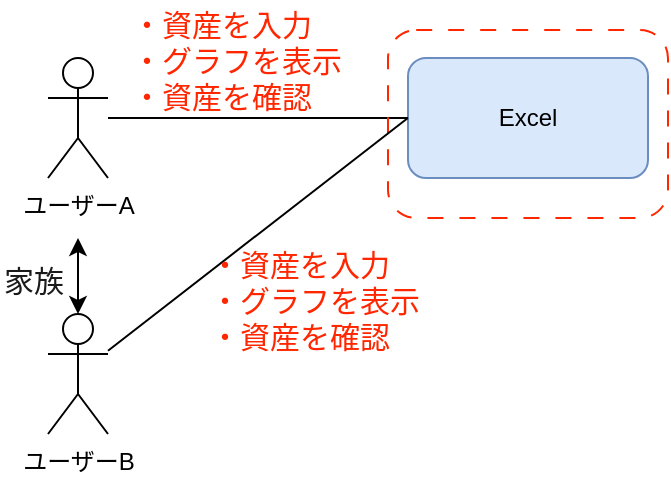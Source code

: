 <mxfile version="22.1.5" type="github" pages="2">
  <diagram name="コンテキスト図" id="JAHu5KNN9oW4rOjXCWvK">
    <mxGraphModel dx="714" dy="500" grid="1" gridSize="10" guides="1" tooltips="1" connect="1" arrows="1" fold="1" page="1" pageScale="1" pageWidth="827" pageHeight="1169" math="0" shadow="0">
      <root>
        <mxCell id="0" />
        <mxCell id="1" parent="0" />
        <mxCell id="FfyrciRABTonSbXyu3Ht-1" value="ユーザーA" style="shape=umlActor;verticalLabelPosition=bottom;verticalAlign=top;html=1;outlineConnect=0;" parent="1" vertex="1">
          <mxGeometry x="130" y="180" width="30" height="60" as="geometry" />
        </mxCell>
        <mxCell id="FfyrciRABTonSbXyu3Ht-5" value="Excel" style="rounded=1;whiteSpace=wrap;html=1;fillColor=#dae8fc;strokeColor=#6c8ebf;" parent="1" vertex="1">
          <mxGeometry x="310" y="180" width="120" height="60" as="geometry" />
        </mxCell>
        <mxCell id="FfyrciRABTonSbXyu3Ht-9" value="" style="endArrow=none;html=1;rounded=0;entryX=0;entryY=0.5;entryDx=0;entryDy=0;" parent="1" source="FfyrciRABTonSbXyu3Ht-1" target="FfyrciRABTonSbXyu3Ht-5" edge="1">
          <mxGeometry width="50" height="50" relative="1" as="geometry">
            <mxPoint x="330" y="440" as="sourcePoint" />
            <mxPoint x="380" y="390" as="targetPoint" />
          </mxGeometry>
        </mxCell>
        <mxCell id="FfyrciRABTonSbXyu3Ht-11" value="・資産を入力&lt;br&gt;&lt;div style=&quot;&quot;&gt;&lt;span style=&quot;background-color: initial;&quot;&gt;・グラフを表示&lt;/span&gt;&lt;/div&gt;&lt;div style=&quot;&quot;&gt;&lt;span style=&quot;background-color: initial;&quot;&gt;・資産を確認&lt;/span&gt;&lt;/div&gt;" style="text;html=1;strokeColor=none;fillColor=none;align=left;verticalAlign=middle;whiteSpace=wrap;rounded=0;fontColor=#ff2600;fontSize=15;" parent="1" vertex="1">
          <mxGeometry x="170" y="151" width="160" height="60" as="geometry" />
        </mxCell>
        <mxCell id="FfyrciRABTonSbXyu3Ht-28" value="" style="rounded=1;whiteSpace=wrap;html=1;fillColor=none;strokeColor=#ff2600;dashed=1;dashPattern=8 8;" parent="1" vertex="1">
          <mxGeometry x="300" y="166" width="140" height="94" as="geometry" />
        </mxCell>
        <mxCell id="0gEfmegEYrfaL7uN2Xnw-3" value="ユーザーB" style="shape=umlActor;verticalLabelPosition=bottom;verticalAlign=top;html=1;outlineConnect=0;" vertex="1" parent="1">
          <mxGeometry x="130" y="308" width="30" height="60" as="geometry" />
        </mxCell>
        <mxCell id="0gEfmegEYrfaL7uN2Xnw-4" value="" style="endArrow=none;html=1;rounded=0;entryX=0.071;entryY=0.468;entryDx=0;entryDy=0;entryPerimeter=0;" edge="1" parent="1" source="0gEfmegEYrfaL7uN2Xnw-3" target="FfyrciRABTonSbXyu3Ht-28">
          <mxGeometry width="50" height="50" relative="1" as="geometry">
            <mxPoint x="330" y="550" as="sourcePoint" />
            <mxPoint x="310" y="320" as="targetPoint" />
          </mxGeometry>
        </mxCell>
        <mxCell id="0gEfmegEYrfaL7uN2Xnw-5" value="・資産を入力&lt;br&gt;&lt;div style=&quot;&quot;&gt;&lt;span style=&quot;background-color: initial;&quot;&gt;・グラフを表示&lt;/span&gt;&lt;/div&gt;&lt;div style=&quot;&quot;&gt;&lt;span style=&quot;background-color: initial;&quot;&gt;・資産を確認&lt;/span&gt;&lt;/div&gt;" style="text;html=1;strokeColor=none;fillColor=none;align=left;verticalAlign=middle;whiteSpace=wrap;rounded=0;fontColor=#ff2600;fontSize=15;" vertex="1" parent="1">
          <mxGeometry x="209" y="281" width="160" height="40" as="geometry" />
        </mxCell>
        <mxCell id="0gEfmegEYrfaL7uN2Xnw-6" value="" style="endArrow=classic;startArrow=classic;html=1;rounded=0;exitX=0.5;exitY=0;exitDx=0;exitDy=0;exitPerimeter=0;" edge="1" parent="1" source="0gEfmegEYrfaL7uN2Xnw-3">
          <mxGeometry width="50" height="50" relative="1" as="geometry">
            <mxPoint x="340" y="280" as="sourcePoint" />
            <mxPoint x="145" y="270" as="targetPoint" />
          </mxGeometry>
        </mxCell>
        <mxCell id="0gEfmegEYrfaL7uN2Xnw-7" value="&lt;font color=&quot;#1a1a1a&quot;&gt;家族&lt;/font&gt;" style="text;html=1;strokeColor=none;fillColor=none;align=left;verticalAlign=middle;whiteSpace=wrap;rounded=0;fontColor=#ff2600;fontSize=15;" vertex="1" parent="1">
          <mxGeometry x="106" y="276" width="40" height="29" as="geometry" />
        </mxCell>
      </root>
    </mxGraphModel>
  </diagram>
  <diagram id="GbLFoCu9oLsr941b3qkX" name="ユースケース図">
    <mxGraphModel dx="952" dy="667" grid="1" gridSize="10" guides="1" tooltips="1" connect="1" arrows="1" fold="1" page="1" pageScale="1" pageWidth="827" pageHeight="1169" math="0" shadow="0">
      <root>
        <mxCell id="0" />
        <mxCell id="1" parent="0" />
        <mxCell id="0_e_Xq6__7Vt7IrujU-g-1" value="ユーザーA" style="shape=umlActor;verticalLabelPosition=bottom;verticalAlign=top;html=1;outlineConnect=0;" vertex="1" parent="1">
          <mxGeometry x="130" y="222" width="30" height="60" as="geometry" />
        </mxCell>
        <mxCell id="0_e_Xq6__7Vt7IrujU-g-2" value="ユーザーB" style="shape=umlActor;verticalLabelPosition=bottom;verticalAlign=top;html=1;outlineConnect=0;" vertex="1" parent="1">
          <mxGeometry x="550" y="222" width="30" height="60" as="geometry" />
        </mxCell>
        <mxCell id="9_uoFHPFP4xmUgBM8nVg-1" value="" style="rounded=1;whiteSpace=wrap;html=1;fillColor=none;strokeColor=#ff2600;dashed=1;dashPattern=8 8;" vertex="1" parent="1">
          <mxGeometry x="230" y="90" width="260" height="490" as="geometry" />
        </mxCell>
        <mxCell id="9_uoFHPFP4xmUgBM8nVg-2" value="&lt;font color=&quot;#0000ff&quot; style=&quot;font-size: 19px;&quot;&gt;資産管理アプリ&lt;/font&gt;" style="text;html=1;strokeColor=none;fillColor=none;align=center;verticalAlign=middle;whiteSpace=wrap;rounded=0;" vertex="1" parent="1">
          <mxGeometry x="290" y="90" width="140" height="30" as="geometry" />
        </mxCell>
        <mxCell id="9_uoFHPFP4xmUgBM8nVg-3" value="&lt;b&gt;&lt;font style=&quot;font-size: 14px;&quot;&gt;現状の資産を入力&lt;/font&gt;&lt;/b&gt;" style="rounded=1;whiteSpace=wrap;html=1;fillColor=#fff2cc;strokeColor=#1A1A1A;" vertex="1" parent="1">
          <mxGeometry x="273.5" y="130" width="173" height="40" as="geometry" />
        </mxCell>
        <mxCell id="9_uoFHPFP4xmUgBM8nVg-4" value="&lt;b&gt;&lt;font style=&quot;font-size: 14px;&quot;&gt;将来必要な資産を入力&lt;/font&gt;&lt;/b&gt;" style="rounded=1;whiteSpace=wrap;html=1;fillColor=#fff2cc;strokeColor=#1A1A1A;" vertex="1" parent="1">
          <mxGeometry x="273.5" y="180" width="173" height="40" as="geometry" />
        </mxCell>
        <mxCell id="9_uoFHPFP4xmUgBM8nVg-6" value="&lt;b&gt;&lt;font style=&quot;font-size: 14px;&quot;&gt;日々の資産変化を入力&lt;/font&gt;&lt;/b&gt;" style="rounded=1;whiteSpace=wrap;html=1;fillColor=#fff2cc;strokeColor=#1A1A1A;" vertex="1" parent="1">
          <mxGeometry x="273.5" y="232" width="173" height="40" as="geometry" />
        </mxCell>
        <mxCell id="9_uoFHPFP4xmUgBM8nVg-7" value="&lt;span style=&quot;font-size: 14px;&quot;&gt;&lt;b&gt;職業と役職を入力&lt;/b&gt;&lt;/span&gt;" style="rounded=1;whiteSpace=wrap;html=1;fillColor=#fff2cc;strokeColor=#1A1A1A;" vertex="1" parent="1">
          <mxGeometry x="273.5" y="283" width="173" height="37" as="geometry" />
        </mxCell>
        <mxCell id="9_uoFHPFP4xmUgBM8nVg-8" value="&lt;span style=&quot;font-size: 14px;&quot;&gt;&lt;b&gt;資産状況を確認&lt;/b&gt;&lt;/span&gt;" style="rounded=1;whiteSpace=wrap;html=1;fillColor=#fff2cc;strokeColor=#1A1A1A;" vertex="1" parent="1">
          <mxGeometry x="273.5" y="463" width="173" height="35" as="geometry" />
        </mxCell>
        <mxCell id="9_uoFHPFP4xmUgBM8nVg-9" value="&lt;span style=&quot;font-size: 14px;&quot;&gt;&lt;b&gt;現資産における将来必要資産を達成するためのアドバイスを確認&lt;/b&gt;&lt;/span&gt;" style="rounded=1;whiteSpace=wrap;html=1;fillColor=#fff2cc;strokeColor=#1A1A1A;" vertex="1" parent="1">
          <mxGeometry x="273.5" y="504" width="173" height="60" as="geometry" />
        </mxCell>
        <mxCell id="9_uoFHPFP4xmUgBM8nVg-11" value="" style="endArrow=none;html=1;rounded=0;exitX=1;exitY=0.333;exitDx=0;exitDy=0;exitPerimeter=0;entryX=0;entryY=0.5;entryDx=0;entryDy=0;" edge="1" parent="1" source="0_e_Xq6__7Vt7IrujU-g-1" target="9_uoFHPFP4xmUgBM8nVg-3">
          <mxGeometry width="50" height="50" relative="1" as="geometry">
            <mxPoint x="220" y="280" as="sourcePoint" />
            <mxPoint x="390" y="230" as="targetPoint" />
          </mxGeometry>
        </mxCell>
        <mxCell id="9_uoFHPFP4xmUgBM8nVg-12" value="" style="endArrow=none;html=1;rounded=0;entryX=0;entryY=0.5;entryDx=0;entryDy=0;exitX=1;exitY=0.333;exitDx=0;exitDy=0;exitPerimeter=0;" edge="1" parent="1" source="0_e_Xq6__7Vt7IrujU-g-1" target="9_uoFHPFP4xmUgBM8nVg-4">
          <mxGeometry width="50" height="50" relative="1" as="geometry">
            <mxPoint x="160" y="240" as="sourcePoint" />
            <mxPoint x="284" y="160" as="targetPoint" />
          </mxGeometry>
        </mxCell>
        <mxCell id="9_uoFHPFP4xmUgBM8nVg-13" value="" style="endArrow=none;html=1;rounded=0;entryX=0;entryY=0.5;entryDx=0;entryDy=0;exitX=1;exitY=0.333;exitDx=0;exitDy=0;exitPerimeter=0;" edge="1" parent="1" source="0_e_Xq6__7Vt7IrujU-g-1" target="9_uoFHPFP4xmUgBM8nVg-6">
          <mxGeometry width="50" height="50" relative="1" as="geometry">
            <mxPoint x="160" y="240" as="sourcePoint" />
            <mxPoint x="284" y="210" as="targetPoint" />
          </mxGeometry>
        </mxCell>
        <mxCell id="9_uoFHPFP4xmUgBM8nVg-14" value="" style="endArrow=none;html=1;rounded=0;entryX=0;entryY=0.5;entryDx=0;entryDy=0;exitX=1;exitY=0.333;exitDx=0;exitDy=0;exitPerimeter=0;" edge="1" parent="1" source="0_e_Xq6__7Vt7IrujU-g-1" target="9_uoFHPFP4xmUgBM8nVg-7">
          <mxGeometry width="50" height="50" relative="1" as="geometry">
            <mxPoint x="160" y="240" as="sourcePoint" />
            <mxPoint x="284" y="262" as="targetPoint" />
          </mxGeometry>
        </mxCell>
        <mxCell id="9_uoFHPFP4xmUgBM8nVg-15" value="" style="endArrow=none;html=1;rounded=0;entryX=0;entryY=0.5;entryDx=0;entryDy=0;exitX=1;exitY=0.333;exitDx=0;exitDy=0;exitPerimeter=0;" edge="1" parent="1" source="0_e_Xq6__7Vt7IrujU-g-1" target="9_uoFHPFP4xmUgBM8nVg-8">
          <mxGeometry width="50" height="50" relative="1" as="geometry">
            <mxPoint x="170" y="250" as="sourcePoint" />
            <mxPoint x="284" y="321" as="targetPoint" />
          </mxGeometry>
        </mxCell>
        <mxCell id="9_uoFHPFP4xmUgBM8nVg-16" value="" style="endArrow=none;html=1;rounded=0;entryX=0;entryY=0.5;entryDx=0;entryDy=0;exitX=1;exitY=0.333;exitDx=0;exitDy=0;exitPerimeter=0;" edge="1" parent="1" source="0_e_Xq6__7Vt7IrujU-g-1" target="9_uoFHPFP4xmUgBM8nVg-9">
          <mxGeometry width="50" height="50" relative="1" as="geometry">
            <mxPoint x="170" y="252" as="sourcePoint" />
            <mxPoint x="284" y="380" as="targetPoint" />
          </mxGeometry>
        </mxCell>
        <mxCell id="9_uoFHPFP4xmUgBM8nVg-17" value="" style="endArrow=none;html=1;rounded=0;exitX=1;exitY=0.5;exitDx=0;exitDy=0;entryX=0;entryY=0.333;entryDx=0;entryDy=0;entryPerimeter=0;" edge="1" parent="1" source="9_uoFHPFP4xmUgBM8nVg-3" target="0_e_Xq6__7Vt7IrujU-g-2">
          <mxGeometry width="50" height="50" relative="1" as="geometry">
            <mxPoint x="340" y="280" as="sourcePoint" />
            <mxPoint x="390" y="230" as="targetPoint" />
          </mxGeometry>
        </mxCell>
        <mxCell id="9_uoFHPFP4xmUgBM8nVg-18" value="" style="endArrow=none;html=1;rounded=0;exitX=1;exitY=0.5;exitDx=0;exitDy=0;entryX=0;entryY=0.333;entryDx=0;entryDy=0;entryPerimeter=0;" edge="1" parent="1" source="9_uoFHPFP4xmUgBM8nVg-4" target="0_e_Xq6__7Vt7IrujU-g-2">
          <mxGeometry width="50" height="50" relative="1" as="geometry">
            <mxPoint x="446.5" y="190" as="sourcePoint" />
            <mxPoint x="550" y="240" as="targetPoint" />
          </mxGeometry>
        </mxCell>
        <mxCell id="9_uoFHPFP4xmUgBM8nVg-19" value="" style="endArrow=none;html=1;rounded=0;exitX=1;exitY=0.5;exitDx=0;exitDy=0;entryX=0;entryY=0.333;entryDx=0;entryDy=0;entryPerimeter=0;" edge="1" parent="1" source="9_uoFHPFP4xmUgBM8nVg-6" target="0_e_Xq6__7Vt7IrujU-g-2">
          <mxGeometry width="50" height="50" relative="1" as="geometry">
            <mxPoint x="457" y="210" as="sourcePoint" />
            <mxPoint x="560" y="250" as="targetPoint" />
          </mxGeometry>
        </mxCell>
        <mxCell id="9_uoFHPFP4xmUgBM8nVg-20" value="" style="endArrow=none;html=1;rounded=0;exitX=1;exitY=0.5;exitDx=0;exitDy=0;entryX=0;entryY=0.333;entryDx=0;entryDy=0;entryPerimeter=0;" edge="1" parent="1" source="9_uoFHPFP4xmUgBM8nVg-7" target="0_e_Xq6__7Vt7IrujU-g-2">
          <mxGeometry width="50" height="50" relative="1" as="geometry">
            <mxPoint x="457" y="262" as="sourcePoint" />
            <mxPoint x="560" y="252" as="targetPoint" />
          </mxGeometry>
        </mxCell>
        <mxCell id="9_uoFHPFP4xmUgBM8nVg-21" value="" style="endArrow=none;html=1;rounded=0;exitX=1;exitY=0.5;exitDx=0;exitDy=0;entryX=0;entryY=0.333;entryDx=0;entryDy=0;entryPerimeter=0;" edge="1" parent="1" source="9_uoFHPFP4xmUgBM8nVg-8" target="0_e_Xq6__7Vt7IrujU-g-2">
          <mxGeometry width="50" height="50" relative="1" as="geometry">
            <mxPoint x="457" y="321" as="sourcePoint" />
            <mxPoint x="560" y="252" as="targetPoint" />
          </mxGeometry>
        </mxCell>
        <mxCell id="9_uoFHPFP4xmUgBM8nVg-22" value="" style="endArrow=none;html=1;rounded=0;exitX=1;exitY=0.5;exitDx=0;exitDy=0;entryX=0;entryY=0.333;entryDx=0;entryDy=0;entryPerimeter=0;" edge="1" parent="1" source="9_uoFHPFP4xmUgBM8nVg-9" target="0_e_Xq6__7Vt7IrujU-g-2">
          <mxGeometry width="50" height="50" relative="1" as="geometry">
            <mxPoint x="457" y="380" as="sourcePoint" />
            <mxPoint x="560" y="252" as="targetPoint" />
          </mxGeometry>
        </mxCell>
        <mxCell id="9_uoFHPFP4xmUgBM8nVg-23" value="日本円で入力&lt;br&gt;現金や現金換算が容易な資産(株、不動産、為替)を入力" style="rounded=0;whiteSpace=wrap;html=1;fillColor=#f8cecc;strokeColor=#FF0000;" vertex="1" parent="1">
          <mxGeometry x="90" y="60" width="120" height="60" as="geometry" />
        </mxCell>
        <mxCell id="9_uoFHPFP4xmUgBM8nVg-24" value="" style="endArrow=none;html=1;rounded=0;exitX=1;exitY=0.5;exitDx=0;exitDy=0;entryX=0.25;entryY=0;entryDx=0;entryDy=0;strokeWidth=1;dashed=1;strokeColor=#FF0000;" edge="1" parent="1" source="9_uoFHPFP4xmUgBM8nVg-23" target="9_uoFHPFP4xmUgBM8nVg-3">
          <mxGeometry width="50" height="50" relative="1" as="geometry">
            <mxPoint x="170" y="252" as="sourcePoint" />
            <mxPoint x="284" y="160" as="targetPoint" />
          </mxGeometry>
        </mxCell>
        <mxCell id="9_uoFHPFP4xmUgBM8nVg-25" value="日本円で入力&lt;br&gt;老後資金や子供の学費など" style="rounded=0;whiteSpace=wrap;html=1;fillColor=#f8cecc;strokeColor=#FF0000;" vertex="1" parent="1">
          <mxGeometry x="510" y="70" width="120" height="60" as="geometry" />
        </mxCell>
        <mxCell id="9_uoFHPFP4xmUgBM8nVg-26" value="" style="endArrow=none;html=1;rounded=0;exitX=0;exitY=0.5;exitDx=0;exitDy=0;strokeWidth=1;dashed=1;strokeColor=#FF0000;" edge="1" parent="1" source="9_uoFHPFP4xmUgBM8nVg-25" target="9_uoFHPFP4xmUgBM8nVg-4">
          <mxGeometry width="50" height="50" relative="1" as="geometry">
            <mxPoint x="590" y="262" as="sourcePoint" />
            <mxPoint x="780" y="140" as="targetPoint" />
          </mxGeometry>
        </mxCell>
        <mxCell id="9_uoFHPFP4xmUgBM8nVg-27" value="投資をしている場合の日々の損益を入力&lt;br&gt;細かい日々の出費は入力を求めない" style="rounded=0;whiteSpace=wrap;html=1;fillColor=#f8cecc;strokeColor=#FF0000;" vertex="1" parent="1">
          <mxGeometry x="90" y="127" width="120" height="60" as="geometry" />
        </mxCell>
        <mxCell id="9_uoFHPFP4xmUgBM8nVg-28" value="" style="endArrow=none;html=1;rounded=0;exitX=1;exitY=0.5;exitDx=0;exitDy=0;entryX=0.25;entryY=0;entryDx=0;entryDy=0;strokeWidth=1;dashed=1;strokeColor=#FF0000;" edge="1" parent="1" source="9_uoFHPFP4xmUgBM8nVg-27" target="9_uoFHPFP4xmUgBM8nVg-6">
          <mxGeometry width="50" height="50" relative="1" as="geometry">
            <mxPoint x="170" y="319" as="sourcePoint" />
            <mxPoint x="317" y="197" as="targetPoint" />
          </mxGeometry>
        </mxCell>
        <mxCell id="9_uoFHPFP4xmUgBM8nVg-29" value="職業は、製造業、金融業、自営業など予め登録された中から選択&lt;br&gt;役職は、一般職、係長、課長、次長、部長、役員、社長等予め登録された中から選択" style="rounded=0;whiteSpace=wrap;html=1;fillColor=#f8cecc;strokeColor=#FF0000;" vertex="1" parent="1">
          <mxGeometry x="510" y="137" width="250" height="60" as="geometry" />
        </mxCell>
        <mxCell id="9_uoFHPFP4xmUgBM8nVg-30" value="" style="endArrow=none;html=1;rounded=0;exitX=0;exitY=0.5;exitDx=0;exitDy=0;entryX=0.75;entryY=0;entryDx=0;entryDy=0;strokeWidth=1;dashed=1;strokeColor=#FF0000;" edge="1" parent="1" source="9_uoFHPFP4xmUgBM8nVg-29" target="9_uoFHPFP4xmUgBM8nVg-7">
          <mxGeometry width="50" height="50" relative="1" as="geometry">
            <mxPoint x="590" y="329" as="sourcePoint" />
            <mxPoint x="390" y="247" as="targetPoint" />
          </mxGeometry>
        </mxCell>
        <mxCell id="9_uoFHPFP4xmUgBM8nVg-31" value="&lt;span style=&quot;font-size: 14px;&quot;&gt;&lt;b&gt;家族構成を入力&lt;/b&gt;&lt;/span&gt;" style="rounded=1;whiteSpace=wrap;html=1;fillColor=#fff2cc;strokeColor=#1A1A1A;" vertex="1" parent="1">
          <mxGeometry x="273.5" y="375" width="173" height="35" as="geometry" />
        </mxCell>
        <mxCell id="9_uoFHPFP4xmUgBM8nVg-32" value="" style="endArrow=none;html=1;rounded=0;entryX=0;entryY=0.5;entryDx=0;entryDy=0;exitX=1;exitY=0.333;exitDx=0;exitDy=0;exitPerimeter=0;" edge="1" parent="1" target="9_uoFHPFP4xmUgBM8nVg-31" source="0_e_Xq6__7Vt7IrujU-g-1">
          <mxGeometry width="50" height="50" relative="1" as="geometry">
            <mxPoint x="160" y="304" as="sourcePoint" />
            <mxPoint x="284" y="324" as="targetPoint" />
          </mxGeometry>
        </mxCell>
        <mxCell id="9_uoFHPFP4xmUgBM8nVg-33" value="" style="endArrow=none;html=1;rounded=0;exitX=1;exitY=0.5;exitDx=0;exitDy=0;entryX=0;entryY=0.333;entryDx=0;entryDy=0;entryPerimeter=0;" edge="1" parent="1" source="9_uoFHPFP4xmUgBM8nVg-31" target="0_e_Xq6__7Vt7IrujU-g-2">
          <mxGeometry width="50" height="50" relative="1" as="geometry">
            <mxPoint x="457" y="324" as="sourcePoint" />
            <mxPoint x="550" y="304" as="targetPoint" />
          </mxGeometry>
        </mxCell>
        <mxCell id="9_uoFHPFP4xmUgBM8nVg-34" value="&lt;span style=&quot;font-size: 14px;&quot;&gt;&lt;b&gt;毎月の凡その&lt;br&gt;消費額を入力&lt;/b&gt;&lt;/span&gt;" style="rounded=1;whiteSpace=wrap;html=1;fillColor=#fff2cc;strokeColor=#1A1A1A;" vertex="1" parent="1">
          <mxGeometry x="273.5" y="417" width="173" height="35" as="geometry" />
        </mxCell>
        <mxCell id="9_uoFHPFP4xmUgBM8nVg-35" value="" style="endArrow=none;html=1;rounded=0;entryX=0;entryY=0.5;entryDx=0;entryDy=0;exitX=1;exitY=0.333;exitDx=0;exitDy=0;exitPerimeter=0;" edge="1" parent="1" target="9_uoFHPFP4xmUgBM8nVg-34" source="0_e_Xq6__7Vt7IrujU-g-1">
          <mxGeometry width="50" height="50" relative="1" as="geometry">
            <mxPoint x="160" y="281" as="sourcePoint" />
            <mxPoint x="284" y="363" as="targetPoint" />
          </mxGeometry>
        </mxCell>
        <mxCell id="9_uoFHPFP4xmUgBM8nVg-36" value="" style="endArrow=none;html=1;rounded=0;exitX=1;exitY=0.5;exitDx=0;exitDy=0;entryX=0;entryY=0.333;entryDx=0;entryDy=0;entryPerimeter=0;" edge="1" parent="1" source="9_uoFHPFP4xmUgBM8nVg-34" target="0_e_Xq6__7Vt7IrujU-g-2">
          <mxGeometry width="50" height="50" relative="1" as="geometry">
            <mxPoint x="457" y="363" as="sourcePoint" />
            <mxPoint x="550" y="281" as="targetPoint" />
          </mxGeometry>
        </mxCell>
        <mxCell id="9_uoFHPFP4xmUgBM8nVg-37" value="&lt;span style=&quot;font-size: 14px;&quot;&gt;&lt;b&gt;年収を入力と&lt;br&gt;年収増加モデルを選択&lt;br&gt;&lt;/b&gt;&lt;/span&gt;" style="rounded=1;whiteSpace=wrap;html=1;fillColor=#fff2cc;strokeColor=#1A1A1A;" vertex="1" parent="1">
          <mxGeometry x="273.5" y="328" width="173" height="37" as="geometry" />
        </mxCell>
        <mxCell id="9_uoFHPFP4xmUgBM8nVg-38" value="" style="endArrow=none;html=1;rounded=0;entryX=0;entryY=0.5;entryDx=0;entryDy=0;exitX=1;exitY=0.333;exitDx=0;exitDy=0;exitPerimeter=0;" edge="1" parent="1" target="9_uoFHPFP4xmUgBM8nVg-37" source="0_e_Xq6__7Vt7IrujU-g-1">
          <mxGeometry width="50" height="50" relative="1" as="geometry">
            <mxPoint x="160" y="287" as="sourcePoint" />
            <mxPoint x="284" y="307" as="targetPoint" />
          </mxGeometry>
        </mxCell>
        <mxCell id="9_uoFHPFP4xmUgBM8nVg-39" value="" style="endArrow=none;html=1;rounded=0;exitX=1;exitY=0.5;exitDx=0;exitDy=0;entryX=0;entryY=0.333;entryDx=0;entryDy=0;entryPerimeter=0;" edge="1" parent="1" source="9_uoFHPFP4xmUgBM8nVg-37" target="0_e_Xq6__7Vt7IrujU-g-2">
          <mxGeometry width="50" height="50" relative="1" as="geometry">
            <mxPoint x="457" y="307" as="sourcePoint" />
            <mxPoint x="550" y="287" as="targetPoint" />
          </mxGeometry>
        </mxCell>
        <mxCell id="9_uoFHPFP4xmUgBM8nVg-41" value="現在の年収を日本円で入力(収入を自動算出する)&lt;br&gt;予め用意しておいた将来の年収増加モデルをユーザーに選択してもらう" style="rounded=0;whiteSpace=wrap;html=1;fillColor=#f8cecc;strokeColor=#FF0000;" vertex="1" parent="1">
          <mxGeometry x="10" y="367" width="200" height="60" as="geometry" />
        </mxCell>
        <mxCell id="9_uoFHPFP4xmUgBM8nVg-42" value="" style="endArrow=none;html=1;rounded=0;exitX=1;exitY=0.5;exitDx=0;exitDy=0;entryX=0.25;entryY=1;entryDx=0;entryDy=0;strokeWidth=1;dashed=1;strokeColor=#FF0000;" edge="1" parent="1" source="9_uoFHPFP4xmUgBM8nVg-41" target="9_uoFHPFP4xmUgBM8nVg-37">
          <mxGeometry width="50" height="50" relative="1" as="geometry">
            <mxPoint x="170" y="536" as="sourcePoint" />
            <mxPoint x="316.75" y="385" as="targetPoint" />
          </mxGeometry>
        </mxCell>
        <mxCell id="9_uoFHPFP4xmUgBM8nVg-45" value="毎月の凡その消費額を入力&lt;br&gt;(食費、光熱費などのように細分化はしない⇒ユーザーが煩雑と感じる可能性があるため)" style="rounded=0;whiteSpace=wrap;html=1;fillColor=#f8cecc;strokeColor=#FF0000;" vertex="1" parent="1">
          <mxGeometry x="10" y="436" width="200" height="60" as="geometry" />
        </mxCell>
        <mxCell id="9_uoFHPFP4xmUgBM8nVg-46" value="" style="endArrow=none;html=1;rounded=0;exitX=1;exitY=0.5;exitDx=0;exitDy=0;entryX=0.25;entryY=1;entryDx=0;entryDy=0;strokeWidth=1;dashed=1;strokeColor=#FF0000;" edge="1" parent="1" source="9_uoFHPFP4xmUgBM8nVg-45" target="9_uoFHPFP4xmUgBM8nVg-34">
          <mxGeometry width="50" height="50" relative="1" as="geometry">
            <mxPoint x="170" y="614" as="sourcePoint" />
            <mxPoint x="317" y="463" as="targetPoint" />
          </mxGeometry>
        </mxCell>
        <mxCell id="9_uoFHPFP4xmUgBM8nVg-47" value="現在の家族構成&lt;br&gt;もしくは将来の家族構成を入力" style="rounded=0;whiteSpace=wrap;html=1;fillColor=#f8cecc;strokeColor=#FF0000;" vertex="1" parent="1">
          <mxGeometry x="510" y="368" width="120" height="60" as="geometry" />
        </mxCell>
        <mxCell id="9_uoFHPFP4xmUgBM8nVg-48" value="" style="endArrow=none;html=1;rounded=0;exitX=0;exitY=0.5;exitDx=0;exitDy=0;strokeWidth=1;dashed=1;strokeColor=#FF0000;entryX=0.75;entryY=1;entryDx=0;entryDy=0;" edge="1" parent="1" source="9_uoFHPFP4xmUgBM8nVg-47" target="9_uoFHPFP4xmUgBM8nVg-31">
          <mxGeometry width="50" height="50" relative="1" as="geometry">
            <mxPoint x="590" y="560" as="sourcePoint" />
            <mxPoint x="390" y="478" as="targetPoint" />
          </mxGeometry>
        </mxCell>
        <mxCell id="9_uoFHPFP4xmUgBM8nVg-51" value="株式などの資産状況は日々の資産変化入力から毎日変化させてグラフ化して表示&lt;br&gt;現在の総資産(現金収入、消費なども合わせる)については、年もしくは月単位で年収と毎月の消費額から計算し、表示する&lt;br&gt;将来必要な資産と現在の資産の差分も計算し、また、将来の資産到達額も入力された情報から算出し、表示する" style="rounded=0;whiteSpace=wrap;html=1;fillColor=#f8cecc;strokeColor=#FF0000;" vertex="1" parent="1">
          <mxGeometry x="510" y="435" width="510" height="75" as="geometry" />
        </mxCell>
        <mxCell id="9_uoFHPFP4xmUgBM8nVg-52" value="" style="endArrow=none;html=1;rounded=0;exitX=0;exitY=0.5;exitDx=0;exitDy=0;strokeWidth=1;dashed=1;strokeColor=#FF0000;entryX=0.75;entryY=1;entryDx=0;entryDy=0;" edge="1" parent="1" source="9_uoFHPFP4xmUgBM8nVg-51" target="9_uoFHPFP4xmUgBM8nVg-8">
          <mxGeometry width="50" height="50" relative="1" as="geometry">
            <mxPoint x="590" y="627" as="sourcePoint" />
            <mxPoint x="403" y="477" as="targetPoint" />
          </mxGeometry>
        </mxCell>
        <mxCell id="9_uoFHPFP4xmUgBM8nVg-53" value="将来の資産到達額と将来必要な資産との差異がある場合、&lt;br&gt;日々の資産変化や年収と消費額から、好適なアドバイスを表示する&lt;br&gt;アドバイスは、各指標でクラスタリングを行い、ユーザーがどこに分類されるかを入力されたデータより判断し、定型文のアドバイスから選択する形にする" style="rounded=0;whiteSpace=wrap;html=1;fillColor=#f8cecc;strokeColor=#FF0000;" vertex="1" parent="1">
          <mxGeometry x="510" y="518" width="510" height="75" as="geometry" />
        </mxCell>
        <mxCell id="9_uoFHPFP4xmUgBM8nVg-54" value="" style="endArrow=none;html=1;rounded=0;exitX=0;exitY=0.5;exitDx=0;exitDy=0;strokeWidth=1;dashed=1;strokeColor=#FF0000;entryX=0.75;entryY=1;entryDx=0;entryDy=0;" edge="1" parent="1" source="9_uoFHPFP4xmUgBM8nVg-53" target="9_uoFHPFP4xmUgBM8nVg-9">
          <mxGeometry width="50" height="50" relative="1" as="geometry">
            <mxPoint x="590" y="710" as="sourcePoint" />
            <mxPoint x="403" y="581" as="targetPoint" />
          </mxGeometry>
        </mxCell>
      </root>
    </mxGraphModel>
  </diagram>
</mxfile>
